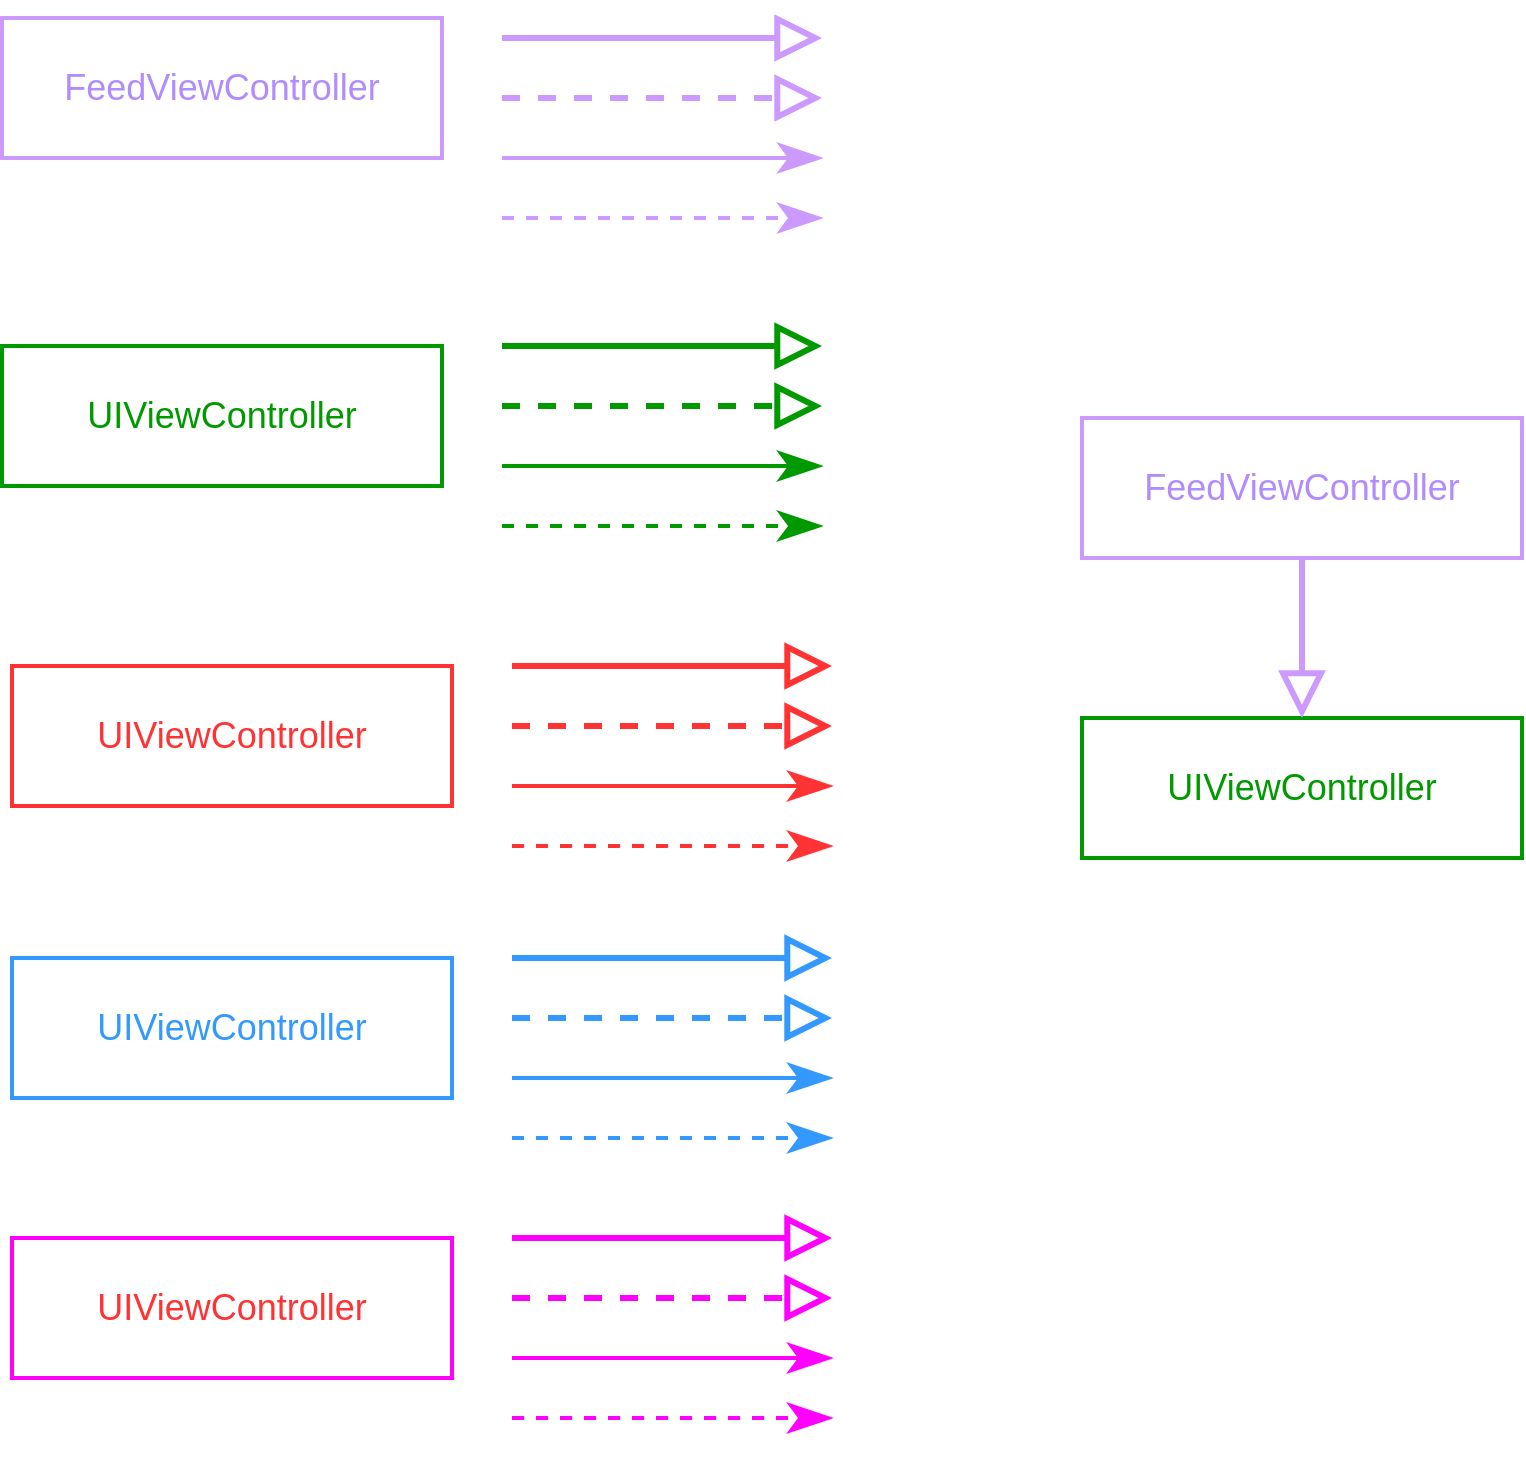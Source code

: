 <mxfile version="24.3.1" type="github">
  <diagram name="Page-1" id="2k4kQFXLUoXcd1VmAueP">
    <mxGraphModel dx="967" dy="798" grid="1" gridSize="10" guides="1" tooltips="1" connect="1" arrows="1" fold="1" page="1" pageScale="1" pageWidth="850" pageHeight="1100" math="0" shadow="0">
      <root>
        <mxCell id="0" />
        <mxCell id="1" parent="0" />
        <mxCell id="n44Yq7HVJipE2xqLqNvO-1" value="&lt;font style=&quot;font-size: 18px;&quot; color=&quot;#b18cfe&quot;&gt;FeedViewController&lt;/font&gt;" style="rounded=0;whiteSpace=wrap;html=1;fillColor=none;strokeColor=#CC99FF;strokeWidth=2;" vertex="1" parent="1">
          <mxGeometry x="550" y="250" width="220" height="70" as="geometry" />
        </mxCell>
        <mxCell id="n44Yq7HVJipE2xqLqNvO-2" value="&lt;font style=&quot;font-size: 18px;&quot; color=&quot;#b18cfe&quot;&gt;FeedViewController&lt;/font&gt;" style="rounded=0;whiteSpace=wrap;html=1;fillColor=none;strokeColor=#CC99FF;strokeWidth=2;" vertex="1" parent="1">
          <mxGeometry x="10" y="50" width="220" height="70" as="geometry" />
        </mxCell>
        <mxCell id="n44Yq7HVJipE2xqLqNvO-3" value="&lt;font color=&quot;#009900&quot; style=&quot;font-size: 18px;&quot;&gt;UIViewController&lt;/font&gt;" style="rounded=0;whiteSpace=wrap;html=1;fillColor=none;strokeColor=#009900;strokeWidth=2;" vertex="1" parent="1">
          <mxGeometry x="550" y="400" width="220" height="70" as="geometry" />
        </mxCell>
        <mxCell id="n44Yq7HVJipE2xqLqNvO-4" value="&lt;font color=&quot;#009900&quot; style=&quot;font-size: 18px;&quot;&gt;UIViewController&lt;/font&gt;" style="rounded=0;whiteSpace=wrap;html=1;fillColor=none;strokeColor=#009900;strokeWidth=2;" vertex="1" parent="1">
          <mxGeometry x="10" y="214" width="220" height="70" as="geometry" />
        </mxCell>
        <mxCell id="n44Yq7HVJipE2xqLqNvO-7" value="" style="endArrow=block;endSize=16;endFill=0;html=1;rounded=0;strokeColor=#cc99ff;strokeWidth=3;exitX=0.5;exitY=1;exitDx=0;exitDy=0;entryX=0.5;entryY=0;entryDx=0;entryDy=0;" edge="1" parent="1" source="n44Yq7HVJipE2xqLqNvO-1" target="n44Yq7HVJipE2xqLqNvO-3">
          <mxGeometry width="160" relative="1" as="geometry">
            <mxPoint x="630" y="420" as="sourcePoint" />
            <mxPoint x="790" y="420" as="targetPoint" />
          </mxGeometry>
        </mxCell>
        <mxCell id="n44Yq7HVJipE2xqLqNvO-9" value="" style="endArrow=block;endSize=16;endFill=0;html=1;rounded=0;strokeColor=#cc99ff;strokeWidth=3;" edge="1" parent="1">
          <mxGeometry width="160" relative="1" as="geometry">
            <mxPoint x="260" y="60" as="sourcePoint" />
            <mxPoint x="420" y="60" as="targetPoint" />
          </mxGeometry>
        </mxCell>
        <mxCell id="n44Yq7HVJipE2xqLqNvO-10" value="" style="endArrow=block;endSize=16;endFill=0;html=1;rounded=0;strokeColor=#cc99ff;strokeWidth=3;dashed=1;" edge="1" parent="1">
          <mxGeometry width="160" relative="1" as="geometry">
            <mxPoint x="260" y="90" as="sourcePoint" />
            <mxPoint x="420" y="90" as="targetPoint" />
          </mxGeometry>
        </mxCell>
        <mxCell id="n44Yq7HVJipE2xqLqNvO-11" value="" style="endArrow=classicThin;endSize=16;endFill=1;html=1;rounded=0;strokeColor=#cc99ff;strokeWidth=2;" edge="1" parent="1">
          <mxGeometry width="160" relative="1" as="geometry">
            <mxPoint x="260" y="120" as="sourcePoint" />
            <mxPoint x="420" y="120" as="targetPoint" />
          </mxGeometry>
        </mxCell>
        <mxCell id="n44Yq7HVJipE2xqLqNvO-12" value="" style="endArrow=classicThin;endSize=16;endFill=1;html=1;rounded=0;strokeColor=#cc99ff;strokeWidth=2;dashed=1;" edge="1" parent="1">
          <mxGeometry width="160" relative="1" as="geometry">
            <mxPoint x="260" y="150" as="sourcePoint" />
            <mxPoint x="420" y="150" as="targetPoint" />
          </mxGeometry>
        </mxCell>
        <mxCell id="n44Yq7HVJipE2xqLqNvO-17" value="" style="endArrow=block;endSize=16;endFill=0;html=1;rounded=0;strokeColor=#009900;strokeWidth=3;" edge="1" parent="1">
          <mxGeometry width="160" relative="1" as="geometry">
            <mxPoint x="260" y="214" as="sourcePoint" />
            <mxPoint x="420" y="214" as="targetPoint" />
          </mxGeometry>
        </mxCell>
        <mxCell id="n44Yq7HVJipE2xqLqNvO-18" value="" style="endArrow=block;endSize=16;endFill=0;html=1;rounded=0;strokeColor=#009900;strokeWidth=3;dashed=1;" edge="1" parent="1">
          <mxGeometry width="160" relative="1" as="geometry">
            <mxPoint x="260" y="244" as="sourcePoint" />
            <mxPoint x="420" y="244" as="targetPoint" />
          </mxGeometry>
        </mxCell>
        <mxCell id="n44Yq7HVJipE2xqLqNvO-19" value="" style="endArrow=classicThin;endSize=16;endFill=1;html=1;rounded=0;strokeColor=#009900;strokeWidth=2;" edge="1" parent="1">
          <mxGeometry width="160" relative="1" as="geometry">
            <mxPoint x="260" y="274" as="sourcePoint" />
            <mxPoint x="420" y="274" as="targetPoint" />
          </mxGeometry>
        </mxCell>
        <mxCell id="n44Yq7HVJipE2xqLqNvO-20" value="" style="endArrow=classicThin;endSize=16;endFill=1;html=1;rounded=0;strokeColor=#009900;strokeWidth=2;dashed=1;" edge="1" parent="1">
          <mxGeometry width="160" relative="1" as="geometry">
            <mxPoint x="260" y="304" as="sourcePoint" />
            <mxPoint x="420" y="304" as="targetPoint" />
          </mxGeometry>
        </mxCell>
        <mxCell id="n44Yq7HVJipE2xqLqNvO-21" value="&lt;font style=&quot;font-size: 18px;&quot;&gt;UIViewController&lt;/font&gt;" style="rounded=0;whiteSpace=wrap;html=1;fillColor=none;strokeColor=#FF3333;strokeWidth=2;fontColor=#ff3333;" vertex="1" parent="1">
          <mxGeometry x="15" y="374" width="220" height="70" as="geometry" />
        </mxCell>
        <mxCell id="n44Yq7HVJipE2xqLqNvO-22" value="" style="endArrow=block;endSize=16;endFill=0;html=1;rounded=0;strokeColor=#FF3333;strokeWidth=3;" edge="1" parent="1">
          <mxGeometry width="160" relative="1" as="geometry">
            <mxPoint x="265" y="374" as="sourcePoint" />
            <mxPoint x="425" y="374" as="targetPoint" />
          </mxGeometry>
        </mxCell>
        <mxCell id="n44Yq7HVJipE2xqLqNvO-23" value="" style="endArrow=block;endSize=16;endFill=0;html=1;rounded=0;strokeColor=#FF3333;strokeWidth=3;dashed=1;" edge="1" parent="1">
          <mxGeometry width="160" relative="1" as="geometry">
            <mxPoint x="265" y="404" as="sourcePoint" />
            <mxPoint x="425" y="404" as="targetPoint" />
          </mxGeometry>
        </mxCell>
        <mxCell id="n44Yq7HVJipE2xqLqNvO-24" value="" style="endArrow=classicThin;endSize=16;endFill=1;html=1;rounded=0;strokeColor=#FF3333;strokeWidth=2;" edge="1" parent="1">
          <mxGeometry width="160" relative="1" as="geometry">
            <mxPoint x="265" y="434" as="sourcePoint" />
            <mxPoint x="425" y="434" as="targetPoint" />
          </mxGeometry>
        </mxCell>
        <mxCell id="n44Yq7HVJipE2xqLqNvO-25" value="" style="endArrow=classicThin;endSize=16;endFill=1;html=1;rounded=0;strokeColor=#FF3333;strokeWidth=2;dashed=1;" edge="1" parent="1">
          <mxGeometry width="160" relative="1" as="geometry">
            <mxPoint x="265" y="464" as="sourcePoint" />
            <mxPoint x="425" y="464" as="targetPoint" />
          </mxGeometry>
        </mxCell>
        <mxCell id="n44Yq7HVJipE2xqLqNvO-26" value="&lt;font style=&quot;font-size: 18px;&quot;&gt;UIViewController&lt;/font&gt;" style="rounded=0;whiteSpace=wrap;html=1;fillColor=none;strokeColor=#3399FF;strokeWidth=2;fontColor=#3399FF;" vertex="1" parent="1">
          <mxGeometry x="15" y="520" width="220" height="70" as="geometry" />
        </mxCell>
        <mxCell id="n44Yq7HVJipE2xqLqNvO-27" value="" style="endArrow=block;endSize=16;endFill=0;html=1;rounded=0;strokeColor=#3399FF;strokeWidth=3;fontColor=#3399FF;" edge="1" parent="1">
          <mxGeometry width="160" relative="1" as="geometry">
            <mxPoint x="265" y="520" as="sourcePoint" />
            <mxPoint x="425" y="520" as="targetPoint" />
          </mxGeometry>
        </mxCell>
        <mxCell id="n44Yq7HVJipE2xqLqNvO-28" value="" style="endArrow=block;endSize=16;endFill=0;html=1;rounded=0;strokeColor=#3399FF;strokeWidth=3;dashed=1;fontColor=#3399FF;" edge="1" parent="1">
          <mxGeometry width="160" relative="1" as="geometry">
            <mxPoint x="265" y="550" as="sourcePoint" />
            <mxPoint x="425" y="550" as="targetPoint" />
          </mxGeometry>
        </mxCell>
        <mxCell id="n44Yq7HVJipE2xqLqNvO-29" value="" style="endArrow=classicThin;endSize=16;endFill=1;html=1;rounded=0;strokeColor=#3399FF;strokeWidth=2;fontColor=#3399FF;" edge="1" parent="1">
          <mxGeometry width="160" relative="1" as="geometry">
            <mxPoint x="265" y="580" as="sourcePoint" />
            <mxPoint x="425" y="580" as="targetPoint" />
          </mxGeometry>
        </mxCell>
        <mxCell id="n44Yq7HVJipE2xqLqNvO-30" value="" style="endArrow=classicThin;endSize=16;endFill=1;html=1;rounded=0;strokeColor=#3399FF;strokeWidth=2;dashed=1;fontColor=#3399FF;" edge="1" parent="1">
          <mxGeometry width="160" relative="1" as="geometry">
            <mxPoint x="265" y="610" as="sourcePoint" />
            <mxPoint x="425" y="610" as="targetPoint" />
          </mxGeometry>
        </mxCell>
        <mxCell id="n44Yq7HVJipE2xqLqNvO-31" value="&lt;font style=&quot;font-size: 18px;&quot;&gt;UIViewController&lt;/font&gt;" style="rounded=0;whiteSpace=wrap;html=1;fillColor=none;strokeColor=#FF00FF;strokeWidth=2;fontColor=#ff3333;" vertex="1" parent="1">
          <mxGeometry x="15" y="660" width="220" height="70" as="geometry" />
        </mxCell>
        <mxCell id="n44Yq7HVJipE2xqLqNvO-32" value="" style="endArrow=block;endSize=16;endFill=0;html=1;rounded=0;strokeColor=#FF00FF;strokeWidth=3;" edge="1" parent="1">
          <mxGeometry width="160" relative="1" as="geometry">
            <mxPoint x="265" y="660" as="sourcePoint" />
            <mxPoint x="425" y="660" as="targetPoint" />
          </mxGeometry>
        </mxCell>
        <mxCell id="n44Yq7HVJipE2xqLqNvO-33" value="" style="endArrow=block;endSize=16;endFill=0;html=1;rounded=0;strokeColor=#FF00FF;strokeWidth=3;dashed=1;" edge="1" parent="1">
          <mxGeometry width="160" relative="1" as="geometry">
            <mxPoint x="265" y="690" as="sourcePoint" />
            <mxPoint x="425" y="690" as="targetPoint" />
          </mxGeometry>
        </mxCell>
        <mxCell id="n44Yq7HVJipE2xqLqNvO-34" value="" style="endArrow=classicThin;endSize=16;endFill=1;html=1;rounded=0;strokeColor=#FF00FF;strokeWidth=2;" edge="1" parent="1">
          <mxGeometry width="160" relative="1" as="geometry">
            <mxPoint x="265" y="720" as="sourcePoint" />
            <mxPoint x="425" y="720" as="targetPoint" />
          </mxGeometry>
        </mxCell>
        <mxCell id="n44Yq7HVJipE2xqLqNvO-35" value="" style="endArrow=classicThin;endSize=16;endFill=1;html=1;rounded=0;strokeColor=#FF00FF;strokeWidth=2;dashed=1;" edge="1" parent="1">
          <mxGeometry width="160" relative="1" as="geometry">
            <mxPoint x="265" y="750" as="sourcePoint" />
            <mxPoint x="425" y="750" as="targetPoint" />
          </mxGeometry>
        </mxCell>
      </root>
    </mxGraphModel>
  </diagram>
</mxfile>

